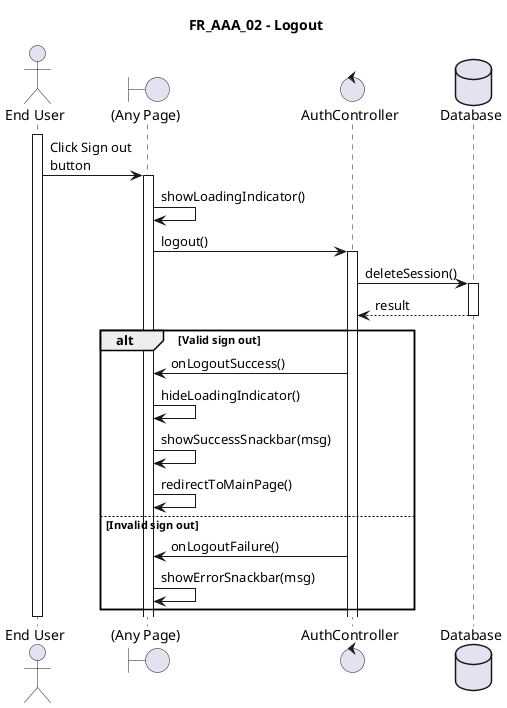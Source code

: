 @startuml FR_AAA_02
title FR_AAA_02 - Logout
skinparam maxMessageSize 125

actor "End User" as eu
boundary "(Any Page)" as fe
control AuthController as ct
' entity Entity as en
database Database as db

activate eu

eu -> fe ++ : Click Sign out button
fe -> fe : showLoadingIndicator()

fe -> ct ++ : logout()
ct -> db ++ : deleteSession()
return result

alt Valid sign out
    ct -> fe : onLogoutSuccess()
    fe -> fe : hideLoadingIndicator()
    fe -> fe : showSuccessSnackbar(msg)
    fe -> fe : redirectToMainPage()
else Invalid sign out
    ct -> fe : onLogoutFailure()
    fe -> fe : showErrorSnackbar(msg)
end

deactivate eu

@enduml
